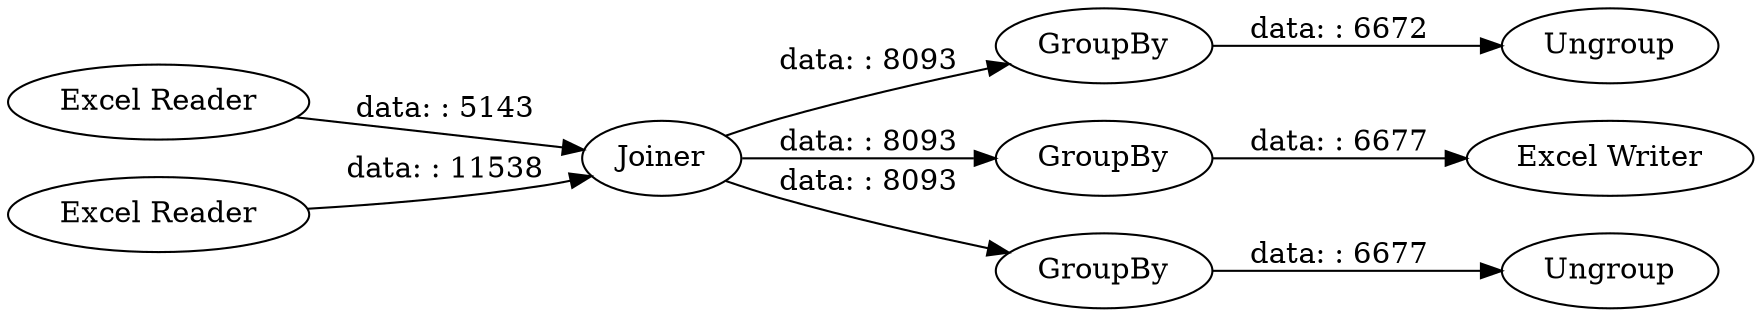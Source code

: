 digraph {
	"-137693135412571864_10" [label=Joiner]
	"-137693135412571864_15" [label="Excel Reader"]
	"-137693135412571864_14" [label=GroupBy]
	"-137693135412571864_18" [label=Ungroup]
	"-137693135412571864_20" [label="Excel Writer"]
	"-137693135412571864_21" [label=GroupBy]
	"-137693135412571864_16" [label="Excel Reader"]
	"-137693135412571864_19" [label=GroupBy]
	"-137693135412571864_17" [label=Ungroup]
	"-137693135412571864_21" -> "-137693135412571864_20" [label="data: : 6677"]
	"-137693135412571864_10" -> "-137693135412571864_19" [label="data: : 8093"]
	"-137693135412571864_19" -> "-137693135412571864_18" [label="data: : 6677"]
	"-137693135412571864_15" -> "-137693135412571864_10" [label="data: : 5143"]
	"-137693135412571864_16" -> "-137693135412571864_10" [label="data: : 11538"]
	"-137693135412571864_10" -> "-137693135412571864_14" [label="data: : 8093"]
	"-137693135412571864_10" -> "-137693135412571864_21" [label="data: : 8093"]
	"-137693135412571864_14" -> "-137693135412571864_17" [label="data: : 6672"]
	rankdir=LR
}
